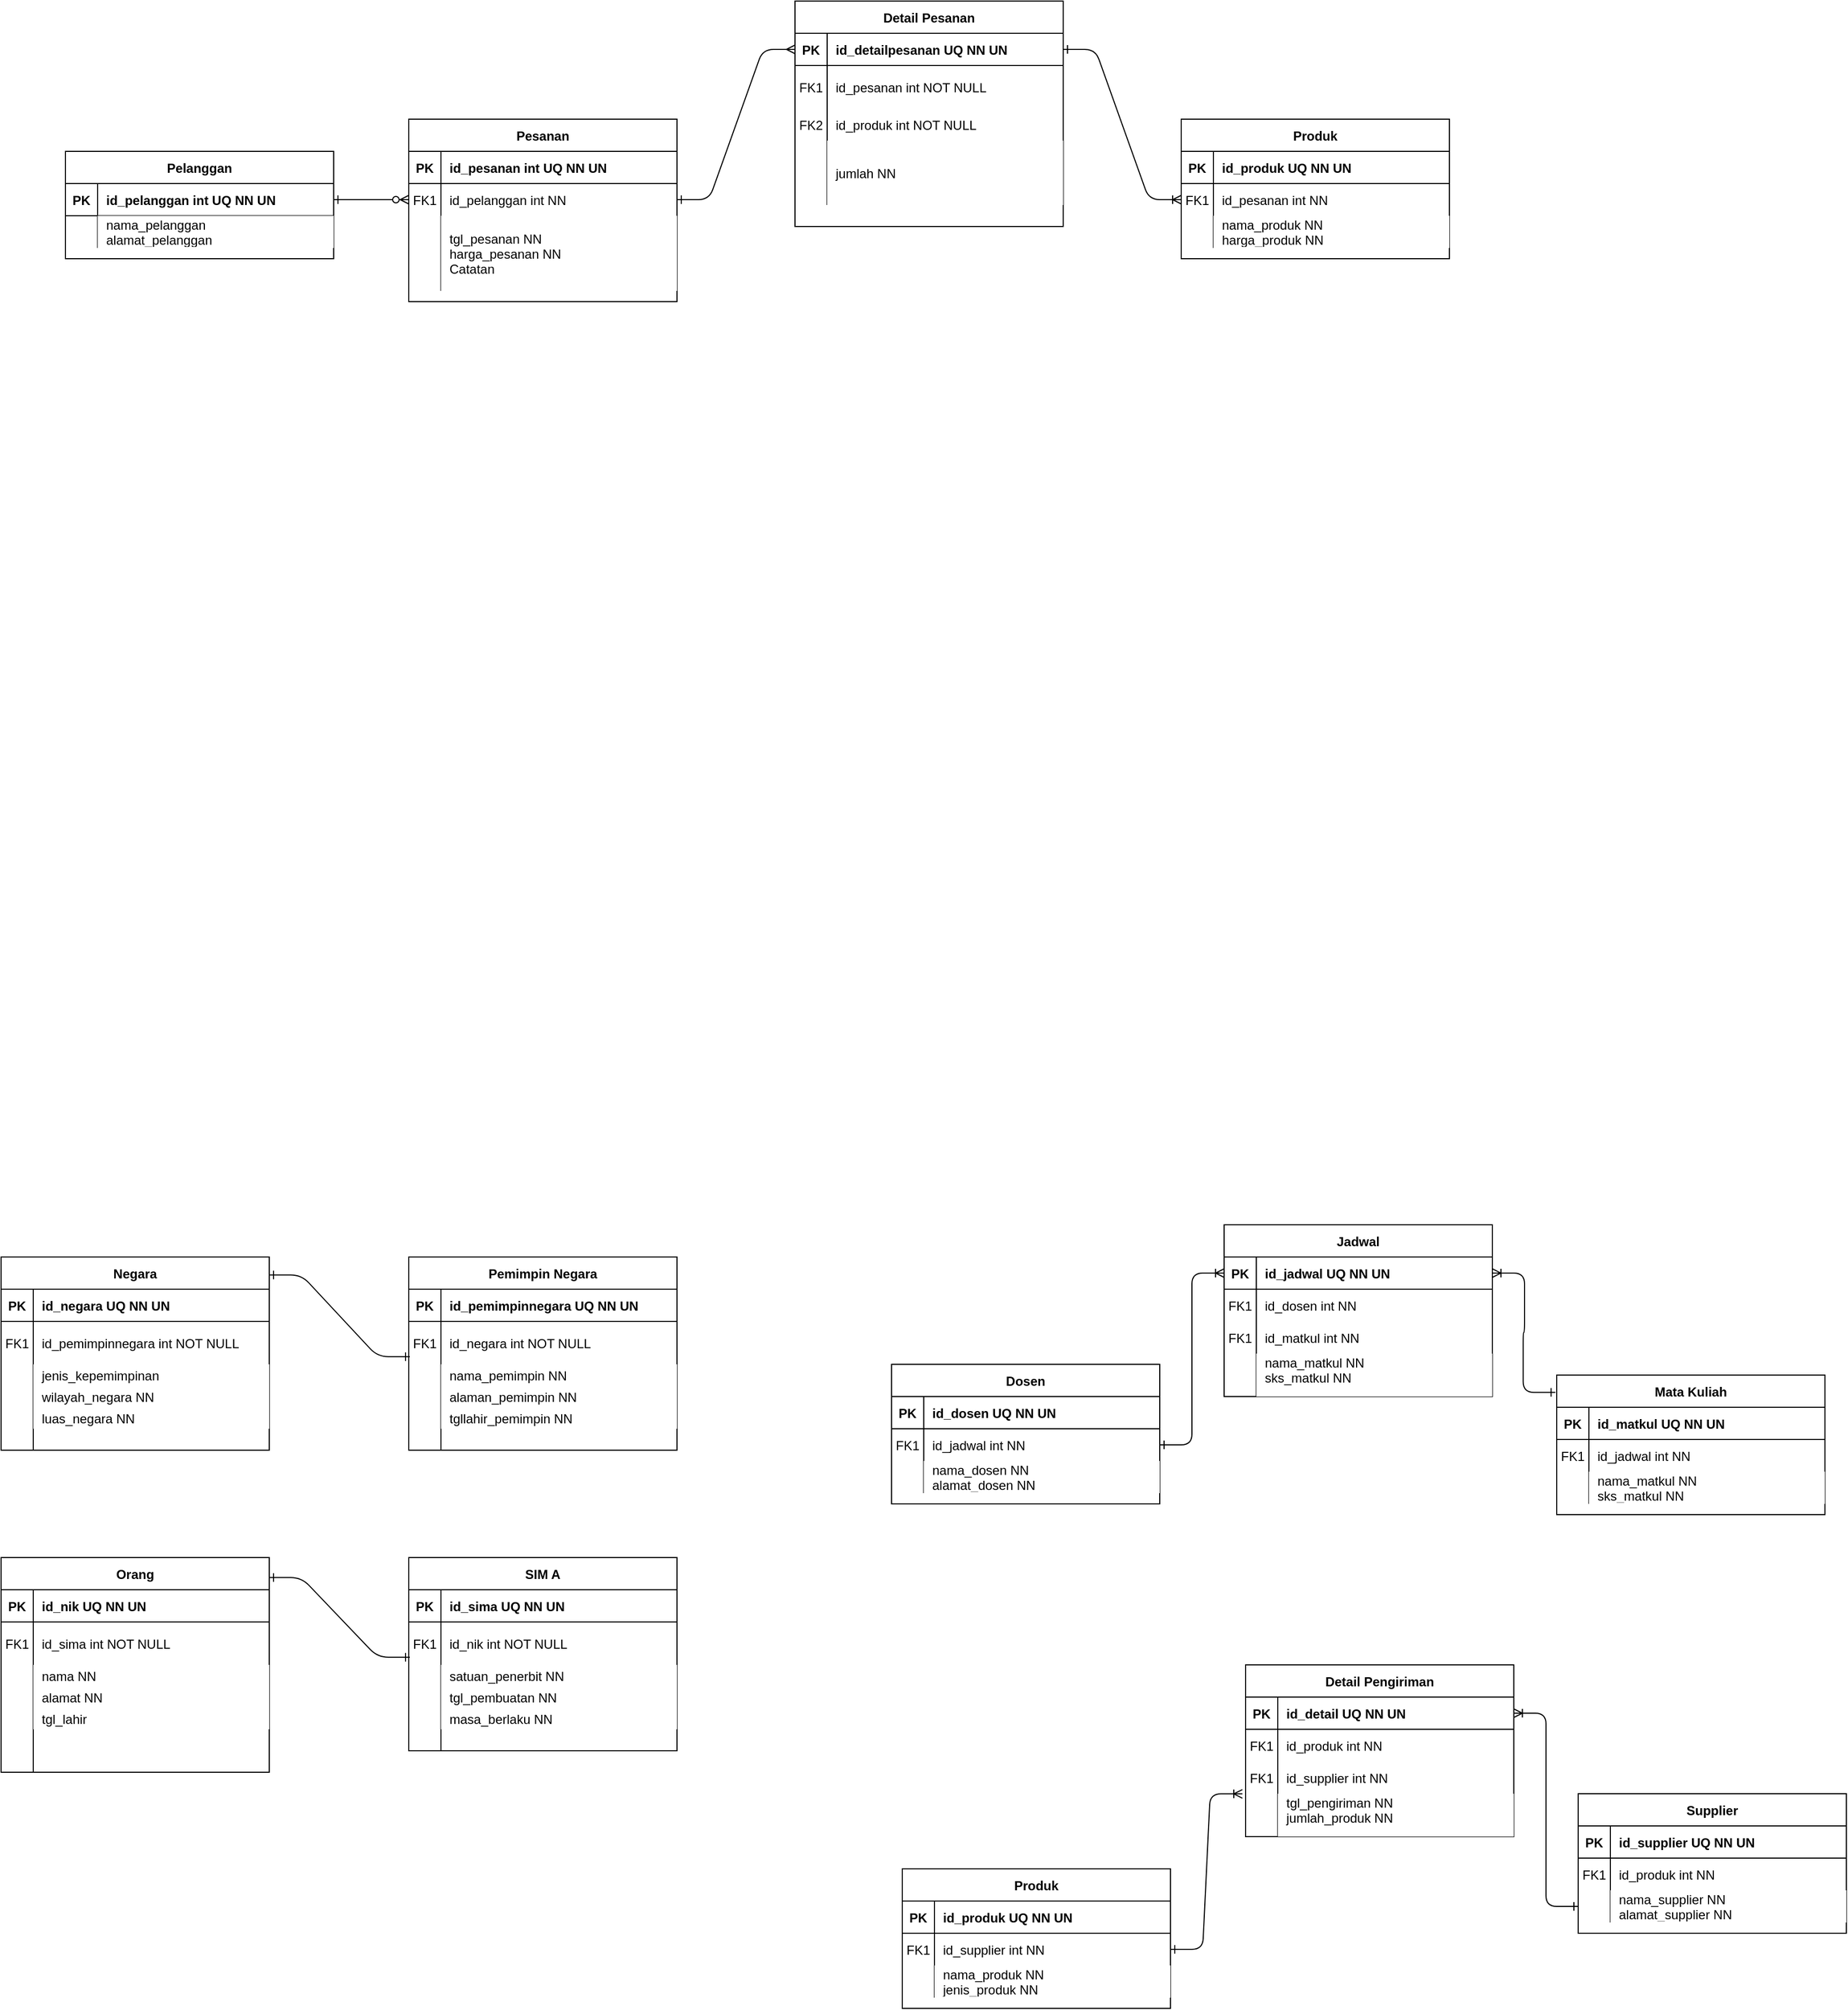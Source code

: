 <mxfile version="20.3.2" type="device"><diagram id="R2lEEEUBdFMjLlhIrx00" name="Page-1"><mxGraphModel dx="1955" dy="1150" grid="1" gridSize="10" guides="1" tooltips="1" connect="1" arrows="1" fold="1" page="1" pageScale="1" pageWidth="850" pageHeight="1100" math="0" shadow="0" extFonts="Permanent Marker^https://fonts.googleapis.com/css?family=Permanent+Marker"><root><mxCell id="0"/><mxCell id="1" parent="0"/><mxCell id="C-vyLk0tnHw3VtMMgP7b-1" value="" style="edgeStyle=entityRelationEdgeStyle;endArrow=ERzeroToMany;startArrow=ERone;endFill=1;startFill=0;" parent="1" source="C-vyLk0tnHw3VtMMgP7b-24" target="C-vyLk0tnHw3VtMMgP7b-6" edge="1"><mxGeometry width="100" height="100" relative="1" as="geometry"><mxPoint x="340" y="720" as="sourcePoint"/><mxPoint x="440" y="620" as="targetPoint"/></mxGeometry></mxCell><mxCell id="C-vyLk0tnHw3VtMMgP7b-12" value="" style="edgeStyle=entityRelationEdgeStyle;endArrow=ERoneToMany;startArrow=ERone;endFill=0;startFill=0;exitX=1;exitY=0.5;exitDx=0;exitDy=0;" parent="1" source="9EiFMaC9AY4UFGlLtYtU-2" target="C-vyLk0tnHw3VtMMgP7b-17" edge="1"><mxGeometry width="100" height="100" relative="1" as="geometry"><mxPoint x="400" y="180" as="sourcePoint"/><mxPoint x="460" y="205" as="targetPoint"/></mxGeometry></mxCell><mxCell id="C-vyLk0tnHw3VtMMgP7b-2" value="Pesanan" style="shape=table;startSize=30;container=1;collapsible=1;childLayout=tableLayout;fixedRows=1;rowLines=0;fontStyle=1;align=center;resizeLast=1;" parent="1" vertex="1"><mxGeometry x="450" y="120" width="250" height="170" as="geometry"/></mxCell><mxCell id="C-vyLk0tnHw3VtMMgP7b-3" value="" style="shape=partialRectangle;collapsible=0;dropTarget=0;pointerEvents=0;fillColor=none;points=[[0,0.5],[1,0.5]];portConstraint=eastwest;top=0;left=0;right=0;bottom=1;" parent="C-vyLk0tnHw3VtMMgP7b-2" vertex="1"><mxGeometry y="30" width="250" height="30" as="geometry"/></mxCell><mxCell id="C-vyLk0tnHw3VtMMgP7b-4" value="PK" style="shape=partialRectangle;overflow=hidden;connectable=0;fillColor=none;top=0;left=0;bottom=0;right=0;fontStyle=1;" parent="C-vyLk0tnHw3VtMMgP7b-3" vertex="1"><mxGeometry width="30" height="30" as="geometry"><mxRectangle width="30" height="30" as="alternateBounds"/></mxGeometry></mxCell><mxCell id="C-vyLk0tnHw3VtMMgP7b-5" value="id_pesanan int UQ NN UN  " style="shape=partialRectangle;overflow=hidden;connectable=0;fillColor=none;top=0;left=0;bottom=0;right=0;align=left;spacingLeft=6;fontStyle=1;" parent="C-vyLk0tnHw3VtMMgP7b-3" vertex="1"><mxGeometry x="30" width="220" height="30" as="geometry"><mxRectangle width="220" height="30" as="alternateBounds"/></mxGeometry></mxCell><mxCell id="C-vyLk0tnHw3VtMMgP7b-6" value="" style="shape=partialRectangle;collapsible=0;dropTarget=0;pointerEvents=0;fillColor=none;points=[[0,0.5],[1,0.5]];portConstraint=eastwest;top=0;left=0;right=0;bottom=0;" parent="C-vyLk0tnHw3VtMMgP7b-2" vertex="1"><mxGeometry y="60" width="250" height="30" as="geometry"/></mxCell><mxCell id="C-vyLk0tnHw3VtMMgP7b-7" value="FK1" style="shape=partialRectangle;overflow=hidden;connectable=0;fillColor=none;top=0;left=0;bottom=0;right=0;" parent="C-vyLk0tnHw3VtMMgP7b-6" vertex="1"><mxGeometry width="30" height="30" as="geometry"><mxRectangle width="30" height="30" as="alternateBounds"/></mxGeometry></mxCell><mxCell id="C-vyLk0tnHw3VtMMgP7b-8" value="id_pelanggan int NN" style="shape=partialRectangle;overflow=hidden;connectable=0;fillColor=none;top=0;left=0;bottom=0;right=0;align=left;spacingLeft=6;" parent="C-vyLk0tnHw3VtMMgP7b-6" vertex="1"><mxGeometry x="30" width="220" height="30" as="geometry"><mxRectangle width="220" height="30" as="alternateBounds"/></mxGeometry></mxCell><mxCell id="C-vyLk0tnHw3VtMMgP7b-9" value="" style="shape=partialRectangle;collapsible=0;dropTarget=0;pointerEvents=0;fillColor=none;points=[[0,0.5],[1,0.5]];portConstraint=eastwest;top=0;left=0;right=0;bottom=0;" parent="C-vyLk0tnHw3VtMMgP7b-2" vertex="1"><mxGeometry y="90" width="250" height="70" as="geometry"/></mxCell><mxCell id="C-vyLk0tnHw3VtMMgP7b-10" value="" style="shape=partialRectangle;overflow=hidden;connectable=0;fillColor=none;top=0;left=0;bottom=0;right=0;" parent="C-vyLk0tnHw3VtMMgP7b-9" vertex="1"><mxGeometry width="30" height="70" as="geometry"><mxRectangle width="30" height="70" as="alternateBounds"/></mxGeometry></mxCell><mxCell id="C-vyLk0tnHw3VtMMgP7b-11" value="tgl_pesanan NN&#xA;harga_pesanan NN&#xA;Catatan" style="shape=partialRectangle;overflow=hidden;connectable=0;top=0;left=0;bottom=0;right=0;align=left;spacingLeft=6;labelBackgroundColor=none;" parent="C-vyLk0tnHw3VtMMgP7b-9" vertex="1"><mxGeometry x="30" width="220" height="70" as="geometry"><mxRectangle width="220" height="70" as="alternateBounds"/></mxGeometry></mxCell><mxCell id="C-vyLk0tnHw3VtMMgP7b-13" value="Produk" style="shape=table;startSize=30;container=1;collapsible=1;childLayout=tableLayout;fixedRows=1;rowLines=0;fontStyle=1;align=center;resizeLast=1;" parent="1" vertex="1"><mxGeometry x="1170" y="120" width="250" height="130" as="geometry"><mxRectangle x="450" y="350" width="80" height="30" as="alternateBounds"/></mxGeometry></mxCell><mxCell id="C-vyLk0tnHw3VtMMgP7b-14" value="" style="shape=partialRectangle;collapsible=0;dropTarget=0;pointerEvents=0;fillColor=none;points=[[0,0.5],[1,0.5]];portConstraint=eastwest;top=0;left=0;right=0;bottom=1;" parent="C-vyLk0tnHw3VtMMgP7b-13" vertex="1"><mxGeometry y="30" width="250" height="30" as="geometry"/></mxCell><mxCell id="C-vyLk0tnHw3VtMMgP7b-15" value="PK" style="shape=partialRectangle;overflow=hidden;connectable=0;fillColor=none;top=0;left=0;bottom=0;right=0;fontStyle=1;" parent="C-vyLk0tnHw3VtMMgP7b-14" vertex="1"><mxGeometry width="30" height="30" as="geometry"><mxRectangle width="30" height="30" as="alternateBounds"/></mxGeometry></mxCell><mxCell id="C-vyLk0tnHw3VtMMgP7b-16" value="id_produk UQ NN UN" style="shape=partialRectangle;overflow=hidden;connectable=0;fillColor=none;top=0;left=0;bottom=0;right=0;align=left;spacingLeft=6;fontStyle=1;" parent="C-vyLk0tnHw3VtMMgP7b-14" vertex="1"><mxGeometry x="30" width="220" height="30" as="geometry"><mxRectangle width="220" height="30" as="alternateBounds"/></mxGeometry></mxCell><mxCell id="C-vyLk0tnHw3VtMMgP7b-17" value="" style="shape=partialRectangle;collapsible=0;dropTarget=0;pointerEvents=0;fillColor=none;points=[[0,0.5],[1,0.5]];portConstraint=eastwest;top=0;left=0;right=0;bottom=0;" parent="C-vyLk0tnHw3VtMMgP7b-13" vertex="1"><mxGeometry y="60" width="250" height="30" as="geometry"/></mxCell><mxCell id="C-vyLk0tnHw3VtMMgP7b-18" value="FK1" style="shape=partialRectangle;overflow=hidden;connectable=0;fillColor=none;top=0;left=0;bottom=0;right=0;" parent="C-vyLk0tnHw3VtMMgP7b-17" vertex="1"><mxGeometry width="30" height="30" as="geometry"><mxRectangle width="30" height="30" as="alternateBounds"/></mxGeometry></mxCell><mxCell id="C-vyLk0tnHw3VtMMgP7b-19" value="id_pesanan int NN" style="shape=partialRectangle;overflow=hidden;connectable=0;fillColor=none;top=0;left=0;bottom=0;right=0;align=left;spacingLeft=6;" parent="C-vyLk0tnHw3VtMMgP7b-17" vertex="1"><mxGeometry x="30" width="220" height="30" as="geometry"><mxRectangle width="220" height="30" as="alternateBounds"/></mxGeometry></mxCell><mxCell id="C-vyLk0tnHw3VtMMgP7b-20" value="" style="shape=partialRectangle;collapsible=0;dropTarget=0;pointerEvents=0;fillColor=none;points=[[0,0.5],[1,0.5]];portConstraint=eastwest;top=0;left=0;right=0;bottom=0;" parent="C-vyLk0tnHw3VtMMgP7b-13" vertex="1"><mxGeometry y="90" width="250" height="30" as="geometry"/></mxCell><mxCell id="C-vyLk0tnHw3VtMMgP7b-21" value="" style="shape=partialRectangle;overflow=hidden;connectable=0;fillColor=none;top=0;left=0;bottom=0;right=0;" parent="C-vyLk0tnHw3VtMMgP7b-20" vertex="1"><mxGeometry width="30" height="30" as="geometry"><mxRectangle width="30" height="30" as="alternateBounds"/></mxGeometry></mxCell><mxCell id="C-vyLk0tnHw3VtMMgP7b-22" value="nama_produk NN&#xA;harga_produk NN&#xA;" style="shape=partialRectangle;overflow=hidden;connectable=0;top=0;left=0;bottom=0;right=0;align=left;spacingLeft=6;" parent="C-vyLk0tnHw3VtMMgP7b-20" vertex="1"><mxGeometry x="30" width="220" height="30" as="geometry"><mxRectangle width="220" height="30" as="alternateBounds"/></mxGeometry></mxCell><mxCell id="C-vyLk0tnHw3VtMMgP7b-23" value="Pelanggan" style="shape=table;startSize=30;container=1;collapsible=1;childLayout=tableLayout;fixedRows=1;rowLines=0;fontStyle=1;align=center;resizeLast=1;" parent="1" vertex="1"><mxGeometry x="130" y="150" width="250" height="100" as="geometry"/></mxCell><mxCell id="C-vyLk0tnHw3VtMMgP7b-24" value="" style="shape=partialRectangle;collapsible=0;dropTarget=0;pointerEvents=0;fillColor=none;points=[[0,0.5],[1,0.5]];portConstraint=eastwest;top=0;left=0;right=0;bottom=1;" parent="C-vyLk0tnHw3VtMMgP7b-23" vertex="1"><mxGeometry y="30" width="250" height="30" as="geometry"/></mxCell><mxCell id="C-vyLk0tnHw3VtMMgP7b-25" value="PK" style="shape=partialRectangle;overflow=hidden;connectable=0;fillColor=none;top=0;left=0;bottom=0;right=0;fontStyle=1;" parent="C-vyLk0tnHw3VtMMgP7b-24" vertex="1"><mxGeometry width="30" height="30" as="geometry"><mxRectangle width="30" height="30" as="alternateBounds"/></mxGeometry></mxCell><mxCell id="C-vyLk0tnHw3VtMMgP7b-26" value="id_pelanggan int UQ NN UN" style="shape=partialRectangle;overflow=hidden;connectable=0;fillColor=none;top=0;left=0;bottom=0;right=0;align=left;spacingLeft=6;fontStyle=1;" parent="C-vyLk0tnHw3VtMMgP7b-24" vertex="1"><mxGeometry x="30" width="220" height="30" as="geometry"><mxRectangle width="220" height="30" as="alternateBounds"/></mxGeometry></mxCell><mxCell id="C-vyLk0tnHw3VtMMgP7b-27" value="" style="shape=partialRectangle;collapsible=0;dropTarget=0;pointerEvents=0;fillColor=none;points=[[0,0.5],[1,0.5]];portConstraint=eastwest;top=0;left=0;right=0;bottom=0;" parent="C-vyLk0tnHw3VtMMgP7b-23" vertex="1"><mxGeometry y="60" width="250" height="30" as="geometry"/></mxCell><mxCell id="C-vyLk0tnHw3VtMMgP7b-28" value="" style="shape=partialRectangle;overflow=hidden;connectable=0;fillColor=none;top=0;left=0;bottom=0;right=0;" parent="C-vyLk0tnHw3VtMMgP7b-27" vertex="1"><mxGeometry width="30" height="30" as="geometry"><mxRectangle width="30" height="30" as="alternateBounds"/></mxGeometry></mxCell><mxCell id="C-vyLk0tnHw3VtMMgP7b-29" value="nama_pelanggan&#xA;alamat_pelanggan&#xA;" style="shape=partialRectangle;overflow=hidden;connectable=0;top=0;left=0;bottom=0;right=0;align=left;spacingLeft=6;" parent="C-vyLk0tnHw3VtMMgP7b-27" vertex="1"><mxGeometry x="30" width="220" height="30" as="geometry"><mxRectangle width="220" height="30" as="alternateBounds"/></mxGeometry></mxCell><mxCell id="9EiFMaC9AY4UFGlLtYtU-1" value="Detail Pesanan" style="shape=table;startSize=30;container=1;collapsible=1;childLayout=tableLayout;fixedRows=1;rowLines=0;fontStyle=1;align=center;resizeLast=1;" vertex="1" parent="1"><mxGeometry x="810" y="10" width="250" height="210" as="geometry"/></mxCell><mxCell id="9EiFMaC9AY4UFGlLtYtU-2" value="" style="shape=partialRectangle;collapsible=0;dropTarget=0;pointerEvents=0;fillColor=none;points=[[0,0.5],[1,0.5]];portConstraint=eastwest;top=0;left=0;right=0;bottom=1;" vertex="1" parent="9EiFMaC9AY4UFGlLtYtU-1"><mxGeometry y="30" width="250" height="30" as="geometry"/></mxCell><mxCell id="9EiFMaC9AY4UFGlLtYtU-3" value="PK" style="shape=partialRectangle;overflow=hidden;connectable=0;fillColor=none;top=0;left=0;bottom=0;right=0;fontStyle=1;" vertex="1" parent="9EiFMaC9AY4UFGlLtYtU-2"><mxGeometry width="30" height="30" as="geometry"><mxRectangle width="30" height="30" as="alternateBounds"/></mxGeometry></mxCell><mxCell id="9EiFMaC9AY4UFGlLtYtU-4" value="id_detailpesanan UQ NN UN " style="shape=partialRectangle;overflow=hidden;connectable=0;fillColor=none;top=0;left=0;bottom=0;right=0;align=left;spacingLeft=6;fontStyle=1;" vertex="1" parent="9EiFMaC9AY4UFGlLtYtU-2"><mxGeometry x="30" width="220" height="30" as="geometry"><mxRectangle width="220" height="30" as="alternateBounds"/></mxGeometry></mxCell><mxCell id="9EiFMaC9AY4UFGlLtYtU-5" value="" style="shape=partialRectangle;collapsible=0;dropTarget=0;pointerEvents=0;fillColor=none;points=[[0,0.5],[1,0.5]];portConstraint=eastwest;top=0;left=0;right=0;bottom=0;" vertex="1" parent="9EiFMaC9AY4UFGlLtYtU-1"><mxGeometry y="60" width="250" height="40" as="geometry"/></mxCell><mxCell id="9EiFMaC9AY4UFGlLtYtU-6" value="FK1" style="shape=partialRectangle;overflow=hidden;connectable=0;fillColor=none;top=0;left=0;bottom=0;right=0;" vertex="1" parent="9EiFMaC9AY4UFGlLtYtU-5"><mxGeometry width="30" height="40" as="geometry"><mxRectangle width="30" height="40" as="alternateBounds"/></mxGeometry></mxCell><mxCell id="9EiFMaC9AY4UFGlLtYtU-7" value="id_pesanan int NOT NULL" style="shape=partialRectangle;overflow=hidden;connectable=0;fillColor=none;top=0;left=0;bottom=0;right=0;align=left;spacingLeft=6;" vertex="1" parent="9EiFMaC9AY4UFGlLtYtU-5"><mxGeometry x="30" width="220" height="40" as="geometry"><mxRectangle width="220" height="40" as="alternateBounds"/></mxGeometry></mxCell><mxCell id="9EiFMaC9AY4UFGlLtYtU-14" value="" style="shape=partialRectangle;collapsible=0;dropTarget=0;pointerEvents=0;fillColor=none;points=[[0,0.5],[1,0.5]];portConstraint=eastwest;top=0;left=0;right=0;bottom=0;" vertex="1" parent="9EiFMaC9AY4UFGlLtYtU-1"><mxGeometry y="100" width="250" height="30" as="geometry"/></mxCell><mxCell id="9EiFMaC9AY4UFGlLtYtU-15" value="FK2" style="shape=partialRectangle;overflow=hidden;connectable=0;fillColor=none;top=0;left=0;bottom=0;right=0;" vertex="1" parent="9EiFMaC9AY4UFGlLtYtU-14"><mxGeometry width="30" height="30" as="geometry"><mxRectangle width="30" height="30" as="alternateBounds"/></mxGeometry></mxCell><mxCell id="9EiFMaC9AY4UFGlLtYtU-16" value="id_produk int NOT NULL" style="shape=partialRectangle;overflow=hidden;connectable=0;fillColor=none;top=0;left=0;bottom=0;right=0;align=left;spacingLeft=6;" vertex="1" parent="9EiFMaC9AY4UFGlLtYtU-14"><mxGeometry x="30" width="220" height="30" as="geometry"><mxRectangle width="220" height="30" as="alternateBounds"/></mxGeometry></mxCell><mxCell id="9EiFMaC9AY4UFGlLtYtU-8" value="" style="shape=partialRectangle;collapsible=0;dropTarget=0;pointerEvents=0;fillColor=none;points=[[0,0.5],[1,0.5]];portConstraint=eastwest;top=0;left=0;right=0;bottom=0;" vertex="1" parent="9EiFMaC9AY4UFGlLtYtU-1"><mxGeometry y="130" width="250" height="60" as="geometry"/></mxCell><mxCell id="9EiFMaC9AY4UFGlLtYtU-9" value="" style="shape=partialRectangle;overflow=hidden;connectable=0;fillColor=none;top=0;left=0;bottom=0;right=0;" vertex="1" parent="9EiFMaC9AY4UFGlLtYtU-8"><mxGeometry width="30" height="60" as="geometry"><mxRectangle width="30" height="60" as="alternateBounds"/></mxGeometry></mxCell><mxCell id="9EiFMaC9AY4UFGlLtYtU-10" value="jumlah NN" style="shape=partialRectangle;overflow=hidden;connectable=0;top=0;left=0;bottom=0;right=0;align=left;spacingLeft=6;" vertex="1" parent="9EiFMaC9AY4UFGlLtYtU-8"><mxGeometry x="30" width="220" height="60" as="geometry"><mxRectangle width="220" height="60" as="alternateBounds"/></mxGeometry></mxCell><mxCell id="9EiFMaC9AY4UFGlLtYtU-17" value="Negara" style="shape=table;startSize=30;container=1;collapsible=1;childLayout=tableLayout;fixedRows=1;rowLines=0;fontStyle=1;align=center;resizeLast=1;" vertex="1" parent="1"><mxGeometry x="70" y="1180" width="250" height="180" as="geometry"/></mxCell><mxCell id="9EiFMaC9AY4UFGlLtYtU-18" value="" style="shape=partialRectangle;collapsible=0;dropTarget=0;pointerEvents=0;fillColor=none;points=[[0,0.5],[1,0.5]];portConstraint=eastwest;top=0;left=0;right=0;bottom=1;" vertex="1" parent="9EiFMaC9AY4UFGlLtYtU-17"><mxGeometry y="30" width="250" height="30" as="geometry"/></mxCell><mxCell id="9EiFMaC9AY4UFGlLtYtU-19" value="PK" style="shape=partialRectangle;overflow=hidden;connectable=0;fillColor=none;top=0;left=0;bottom=0;right=0;fontStyle=1;" vertex="1" parent="9EiFMaC9AY4UFGlLtYtU-18"><mxGeometry width="30" height="30" as="geometry"><mxRectangle width="30" height="30" as="alternateBounds"/></mxGeometry></mxCell><mxCell id="9EiFMaC9AY4UFGlLtYtU-20" value="id_negara UQ NN UN " style="shape=partialRectangle;overflow=hidden;connectable=0;fillColor=none;top=0;left=0;bottom=0;right=0;align=left;spacingLeft=6;fontStyle=1;" vertex="1" parent="9EiFMaC9AY4UFGlLtYtU-18"><mxGeometry x="30" width="220" height="30" as="geometry"><mxRectangle width="220" height="30" as="alternateBounds"/></mxGeometry></mxCell><mxCell id="9EiFMaC9AY4UFGlLtYtU-21" value="" style="shape=partialRectangle;collapsible=0;dropTarget=0;pointerEvents=0;fillColor=none;points=[[0,0.5],[1,0.5]];portConstraint=eastwest;top=0;left=0;right=0;bottom=0;" vertex="1" parent="9EiFMaC9AY4UFGlLtYtU-17"><mxGeometry y="60" width="250" height="40" as="geometry"/></mxCell><mxCell id="9EiFMaC9AY4UFGlLtYtU-22" value="FK1" style="shape=partialRectangle;overflow=hidden;connectable=0;fillColor=none;top=0;left=0;bottom=0;right=0;" vertex="1" parent="9EiFMaC9AY4UFGlLtYtU-21"><mxGeometry width="30" height="40" as="geometry"><mxRectangle width="30" height="40" as="alternateBounds"/></mxGeometry></mxCell><mxCell id="9EiFMaC9AY4UFGlLtYtU-23" value="id_pemimpinnegara int NOT NULL" style="shape=partialRectangle;overflow=hidden;connectable=0;fillColor=none;top=0;left=0;bottom=0;right=0;align=left;spacingLeft=6;" vertex="1" parent="9EiFMaC9AY4UFGlLtYtU-21"><mxGeometry x="30" width="220" height="40" as="geometry"><mxRectangle width="220" height="40" as="alternateBounds"/></mxGeometry></mxCell><mxCell id="9EiFMaC9AY4UFGlLtYtU-27" value="" style="shape=partialRectangle;collapsible=0;dropTarget=0;pointerEvents=0;fillColor=none;points=[[0,0.5],[1,0.5]];portConstraint=eastwest;top=0;left=0;right=0;bottom=0;" vertex="1" parent="9EiFMaC9AY4UFGlLtYtU-17"><mxGeometry y="100" width="250" height="20" as="geometry"/></mxCell><mxCell id="9EiFMaC9AY4UFGlLtYtU-28" value="" style="shape=partialRectangle;overflow=hidden;connectable=0;fillColor=none;top=0;left=0;bottom=0;right=0;" vertex="1" parent="9EiFMaC9AY4UFGlLtYtU-27"><mxGeometry width="30" height="20" as="geometry"><mxRectangle width="30" height="20" as="alternateBounds"/></mxGeometry></mxCell><mxCell id="9EiFMaC9AY4UFGlLtYtU-29" value="jenis_kepemimpinan" style="shape=partialRectangle;overflow=hidden;connectable=0;top=0;left=0;bottom=0;right=0;align=left;spacingLeft=6;" vertex="1" parent="9EiFMaC9AY4UFGlLtYtU-27"><mxGeometry x="30" width="220" height="20" as="geometry"><mxRectangle width="220" height="20" as="alternateBounds"/></mxGeometry></mxCell><mxCell id="9EiFMaC9AY4UFGlLtYtU-30" value="" style="shape=partialRectangle;collapsible=0;dropTarget=0;pointerEvents=0;fillColor=none;points=[[0,0.5],[1,0.5]];portConstraint=eastwest;top=0;left=0;right=0;bottom=0;" vertex="1" parent="9EiFMaC9AY4UFGlLtYtU-17"><mxGeometry y="120" width="250" height="20" as="geometry"/></mxCell><mxCell id="9EiFMaC9AY4UFGlLtYtU-31" value="" style="shape=partialRectangle;overflow=hidden;connectable=0;fillColor=none;top=0;left=0;bottom=0;right=0;" vertex="1" parent="9EiFMaC9AY4UFGlLtYtU-30"><mxGeometry width="30" height="20" as="geometry"><mxRectangle width="30" height="20" as="alternateBounds"/></mxGeometry></mxCell><mxCell id="9EiFMaC9AY4UFGlLtYtU-32" value="wilayah_negara NN" style="shape=partialRectangle;overflow=hidden;connectable=0;top=0;left=0;bottom=0;right=0;align=left;spacingLeft=6;" vertex="1" parent="9EiFMaC9AY4UFGlLtYtU-30"><mxGeometry x="30" width="220" height="20" as="geometry"><mxRectangle width="220" height="20" as="alternateBounds"/></mxGeometry></mxCell><mxCell id="9EiFMaC9AY4UFGlLtYtU-33" value="" style="shape=partialRectangle;collapsible=0;dropTarget=0;pointerEvents=0;fillColor=none;points=[[0,0.5],[1,0.5]];portConstraint=eastwest;top=0;left=0;right=0;bottom=0;" vertex="1" parent="9EiFMaC9AY4UFGlLtYtU-17"><mxGeometry y="140" width="250" height="20" as="geometry"/></mxCell><mxCell id="9EiFMaC9AY4UFGlLtYtU-34" value="" style="shape=partialRectangle;overflow=hidden;connectable=0;fillColor=none;top=0;left=0;bottom=0;right=0;" vertex="1" parent="9EiFMaC9AY4UFGlLtYtU-33"><mxGeometry width="30" height="20" as="geometry"><mxRectangle width="30" height="20" as="alternateBounds"/></mxGeometry></mxCell><mxCell id="9EiFMaC9AY4UFGlLtYtU-35" value="luas_negara NN" style="shape=partialRectangle;overflow=hidden;connectable=0;top=0;left=0;bottom=0;right=0;align=left;spacingLeft=6;" vertex="1" parent="9EiFMaC9AY4UFGlLtYtU-33"><mxGeometry x="30" width="220" height="20" as="geometry"><mxRectangle width="220" height="20" as="alternateBounds"/></mxGeometry></mxCell><mxCell id="9EiFMaC9AY4UFGlLtYtU-24" value="" style="shape=partialRectangle;collapsible=0;dropTarget=0;pointerEvents=0;fillColor=none;points=[[0,0.5],[1,0.5]];portConstraint=eastwest;top=0;left=0;right=0;bottom=0;" vertex="1" parent="9EiFMaC9AY4UFGlLtYtU-17"><mxGeometry y="160" width="250" height="20" as="geometry"/></mxCell><mxCell id="9EiFMaC9AY4UFGlLtYtU-25" value="" style="shape=partialRectangle;overflow=hidden;connectable=0;fillColor=none;top=0;left=0;bottom=0;right=0;" vertex="1" parent="9EiFMaC9AY4UFGlLtYtU-24"><mxGeometry width="30" height="20" as="geometry"><mxRectangle width="30" height="20" as="alternateBounds"/></mxGeometry></mxCell><mxCell id="9EiFMaC9AY4UFGlLtYtU-26" value="" style="shape=partialRectangle;overflow=hidden;connectable=0;fillColor=none;top=0;left=0;bottom=0;right=0;align=left;spacingLeft=6;" vertex="1" parent="9EiFMaC9AY4UFGlLtYtU-24"><mxGeometry x="30" width="220" height="20" as="geometry"><mxRectangle width="220" height="20" as="alternateBounds"/></mxGeometry></mxCell><mxCell id="9EiFMaC9AY4UFGlLtYtU-36" value="Pemimpin Negara" style="shape=table;startSize=30;container=1;collapsible=1;childLayout=tableLayout;fixedRows=1;rowLines=0;fontStyle=1;align=center;resizeLast=1;" vertex="1" parent="1"><mxGeometry x="450" y="1180" width="250" height="180" as="geometry"/></mxCell><mxCell id="9EiFMaC9AY4UFGlLtYtU-37" value="" style="shape=partialRectangle;collapsible=0;dropTarget=0;pointerEvents=0;fillColor=none;points=[[0,0.5],[1,0.5]];portConstraint=eastwest;top=0;left=0;right=0;bottom=1;" vertex="1" parent="9EiFMaC9AY4UFGlLtYtU-36"><mxGeometry y="30" width="250" height="30" as="geometry"/></mxCell><mxCell id="9EiFMaC9AY4UFGlLtYtU-38" value="PK" style="shape=partialRectangle;overflow=hidden;connectable=0;fillColor=none;top=0;left=0;bottom=0;right=0;fontStyle=1;" vertex="1" parent="9EiFMaC9AY4UFGlLtYtU-37"><mxGeometry width="30" height="30" as="geometry"><mxRectangle width="30" height="30" as="alternateBounds"/></mxGeometry></mxCell><mxCell id="9EiFMaC9AY4UFGlLtYtU-39" value="id_pemimpinnegara UQ NN UN " style="shape=partialRectangle;overflow=hidden;connectable=0;fillColor=none;top=0;left=0;bottom=0;right=0;align=left;spacingLeft=6;fontStyle=1;" vertex="1" parent="9EiFMaC9AY4UFGlLtYtU-37"><mxGeometry x="30" width="220" height="30" as="geometry"><mxRectangle width="220" height="30" as="alternateBounds"/></mxGeometry></mxCell><mxCell id="9EiFMaC9AY4UFGlLtYtU-40" value="" style="shape=partialRectangle;collapsible=0;dropTarget=0;pointerEvents=0;fillColor=none;points=[[0,0.5],[1,0.5]];portConstraint=eastwest;top=0;left=0;right=0;bottom=0;" vertex="1" parent="9EiFMaC9AY4UFGlLtYtU-36"><mxGeometry y="60" width="250" height="40" as="geometry"/></mxCell><mxCell id="9EiFMaC9AY4UFGlLtYtU-41" value="FK1" style="shape=partialRectangle;overflow=hidden;connectable=0;fillColor=none;top=0;left=0;bottom=0;right=0;" vertex="1" parent="9EiFMaC9AY4UFGlLtYtU-40"><mxGeometry width="30" height="40" as="geometry"><mxRectangle width="30" height="40" as="alternateBounds"/></mxGeometry></mxCell><mxCell id="9EiFMaC9AY4UFGlLtYtU-42" value="id_negara int NOT NULL" style="shape=partialRectangle;overflow=hidden;connectable=0;fillColor=none;top=0;left=0;bottom=0;right=0;align=left;spacingLeft=6;" vertex="1" parent="9EiFMaC9AY4UFGlLtYtU-40"><mxGeometry x="30" width="220" height="40" as="geometry"><mxRectangle width="220" height="40" as="alternateBounds"/></mxGeometry></mxCell><mxCell id="9EiFMaC9AY4UFGlLtYtU-43" value="" style="shape=partialRectangle;collapsible=0;dropTarget=0;pointerEvents=0;fillColor=none;points=[[0,0.5],[1,0.5]];portConstraint=eastwest;top=0;left=0;right=0;bottom=0;" vertex="1" parent="9EiFMaC9AY4UFGlLtYtU-36"><mxGeometry y="100" width="250" height="20" as="geometry"/></mxCell><mxCell id="9EiFMaC9AY4UFGlLtYtU-44" value="" style="shape=partialRectangle;overflow=hidden;connectable=0;fillColor=none;top=0;left=0;bottom=0;right=0;" vertex="1" parent="9EiFMaC9AY4UFGlLtYtU-43"><mxGeometry width="30" height="20" as="geometry"><mxRectangle width="30" height="20" as="alternateBounds"/></mxGeometry></mxCell><mxCell id="9EiFMaC9AY4UFGlLtYtU-45" value="nama_pemimpin NN" style="shape=partialRectangle;overflow=hidden;connectable=0;top=0;left=0;bottom=0;right=0;align=left;spacingLeft=6;" vertex="1" parent="9EiFMaC9AY4UFGlLtYtU-43"><mxGeometry x="30" width="220" height="20" as="geometry"><mxRectangle width="220" height="20" as="alternateBounds"/></mxGeometry></mxCell><mxCell id="9EiFMaC9AY4UFGlLtYtU-46" value="" style="shape=partialRectangle;collapsible=0;dropTarget=0;pointerEvents=0;fillColor=none;points=[[0,0.5],[1,0.5]];portConstraint=eastwest;top=0;left=0;right=0;bottom=0;" vertex="1" parent="9EiFMaC9AY4UFGlLtYtU-36"><mxGeometry y="120" width="250" height="20" as="geometry"/></mxCell><mxCell id="9EiFMaC9AY4UFGlLtYtU-47" value="" style="shape=partialRectangle;overflow=hidden;connectable=0;fillColor=none;top=0;left=0;bottom=0;right=0;" vertex="1" parent="9EiFMaC9AY4UFGlLtYtU-46"><mxGeometry width="30" height="20" as="geometry"><mxRectangle width="30" height="20" as="alternateBounds"/></mxGeometry></mxCell><mxCell id="9EiFMaC9AY4UFGlLtYtU-48" value="alaman_pemimpin NN" style="shape=partialRectangle;overflow=hidden;connectable=0;top=0;left=0;bottom=0;right=0;align=left;spacingLeft=6;" vertex="1" parent="9EiFMaC9AY4UFGlLtYtU-46"><mxGeometry x="30" width="220" height="20" as="geometry"><mxRectangle width="220" height="20" as="alternateBounds"/></mxGeometry></mxCell><mxCell id="9EiFMaC9AY4UFGlLtYtU-49" value="" style="shape=partialRectangle;collapsible=0;dropTarget=0;pointerEvents=0;fillColor=none;points=[[0,0.5],[1,0.5]];portConstraint=eastwest;top=0;left=0;right=0;bottom=0;" vertex="1" parent="9EiFMaC9AY4UFGlLtYtU-36"><mxGeometry y="140" width="250" height="20" as="geometry"/></mxCell><mxCell id="9EiFMaC9AY4UFGlLtYtU-50" value="" style="shape=partialRectangle;overflow=hidden;connectable=0;fillColor=none;top=0;left=0;bottom=0;right=0;" vertex="1" parent="9EiFMaC9AY4UFGlLtYtU-49"><mxGeometry width="30" height="20" as="geometry"><mxRectangle width="30" height="20" as="alternateBounds"/></mxGeometry></mxCell><mxCell id="9EiFMaC9AY4UFGlLtYtU-51" value="tgllahir_pemimpin NN" style="shape=partialRectangle;overflow=hidden;connectable=0;top=0;left=0;bottom=0;right=0;align=left;spacingLeft=6;" vertex="1" parent="9EiFMaC9AY4UFGlLtYtU-49"><mxGeometry x="30" width="220" height="20" as="geometry"><mxRectangle width="220" height="20" as="alternateBounds"/></mxGeometry></mxCell><mxCell id="9EiFMaC9AY4UFGlLtYtU-52" value="" style="shape=partialRectangle;collapsible=0;dropTarget=0;pointerEvents=0;fillColor=none;points=[[0,0.5],[1,0.5]];portConstraint=eastwest;top=0;left=0;right=0;bottom=0;" vertex="1" parent="9EiFMaC9AY4UFGlLtYtU-36"><mxGeometry y="160" width="250" height="20" as="geometry"/></mxCell><mxCell id="9EiFMaC9AY4UFGlLtYtU-53" value="" style="shape=partialRectangle;overflow=hidden;connectable=0;fillColor=none;top=0;left=0;bottom=0;right=0;" vertex="1" parent="9EiFMaC9AY4UFGlLtYtU-52"><mxGeometry width="30" height="20" as="geometry"><mxRectangle width="30" height="20" as="alternateBounds"/></mxGeometry></mxCell><mxCell id="9EiFMaC9AY4UFGlLtYtU-54" value="" style="shape=partialRectangle;overflow=hidden;connectable=0;fillColor=none;top=0;left=0;bottom=0;right=0;align=left;spacingLeft=6;" vertex="1" parent="9EiFMaC9AY4UFGlLtYtU-52"><mxGeometry x="30" width="220" height="20" as="geometry"><mxRectangle width="220" height="20" as="alternateBounds"/></mxGeometry></mxCell><mxCell id="9EiFMaC9AY4UFGlLtYtU-95" value="Produk" style="shape=table;startSize=30;container=1;collapsible=1;childLayout=tableLayout;fixedRows=1;rowLines=0;fontStyle=1;align=center;resizeLast=1;" vertex="1" parent="1"><mxGeometry x="910" y="1750" width="250" height="130" as="geometry"><mxRectangle x="450" y="350" width="80" height="30" as="alternateBounds"/></mxGeometry></mxCell><mxCell id="9EiFMaC9AY4UFGlLtYtU-96" value="" style="shape=partialRectangle;collapsible=0;dropTarget=0;pointerEvents=0;fillColor=none;points=[[0,0.5],[1,0.5]];portConstraint=eastwest;top=0;left=0;right=0;bottom=1;" vertex="1" parent="9EiFMaC9AY4UFGlLtYtU-95"><mxGeometry y="30" width="250" height="30" as="geometry"/></mxCell><mxCell id="9EiFMaC9AY4UFGlLtYtU-97" value="PK" style="shape=partialRectangle;overflow=hidden;connectable=0;fillColor=none;top=0;left=0;bottom=0;right=0;fontStyle=1;" vertex="1" parent="9EiFMaC9AY4UFGlLtYtU-96"><mxGeometry width="30" height="30" as="geometry"><mxRectangle width="30" height="30" as="alternateBounds"/></mxGeometry></mxCell><mxCell id="9EiFMaC9AY4UFGlLtYtU-98" value="id_produk UQ NN UN" style="shape=partialRectangle;overflow=hidden;connectable=0;fillColor=none;top=0;left=0;bottom=0;right=0;align=left;spacingLeft=6;fontStyle=1;" vertex="1" parent="9EiFMaC9AY4UFGlLtYtU-96"><mxGeometry x="30" width="220" height="30" as="geometry"><mxRectangle width="220" height="30" as="alternateBounds"/></mxGeometry></mxCell><mxCell id="9EiFMaC9AY4UFGlLtYtU-99" value="" style="shape=partialRectangle;collapsible=0;dropTarget=0;pointerEvents=0;fillColor=none;points=[[0,0.5],[1,0.5]];portConstraint=eastwest;top=0;left=0;right=0;bottom=0;" vertex="1" parent="9EiFMaC9AY4UFGlLtYtU-95"><mxGeometry y="60" width="250" height="30" as="geometry"/></mxCell><mxCell id="9EiFMaC9AY4UFGlLtYtU-100" value="FK1" style="shape=partialRectangle;overflow=hidden;connectable=0;fillColor=none;top=0;left=0;bottom=0;right=0;" vertex="1" parent="9EiFMaC9AY4UFGlLtYtU-99"><mxGeometry width="30" height="30" as="geometry"><mxRectangle width="30" height="30" as="alternateBounds"/></mxGeometry></mxCell><mxCell id="9EiFMaC9AY4UFGlLtYtU-101" value="id_supplier int NN" style="shape=partialRectangle;overflow=hidden;connectable=0;fillColor=none;top=0;left=0;bottom=0;right=0;align=left;spacingLeft=6;" vertex="1" parent="9EiFMaC9AY4UFGlLtYtU-99"><mxGeometry x="30" width="220" height="30" as="geometry"><mxRectangle width="220" height="30" as="alternateBounds"/></mxGeometry></mxCell><mxCell id="9EiFMaC9AY4UFGlLtYtU-102" value="" style="shape=partialRectangle;collapsible=0;dropTarget=0;pointerEvents=0;fillColor=none;points=[[0,0.5],[1,0.5]];portConstraint=eastwest;top=0;left=0;right=0;bottom=0;" vertex="1" parent="9EiFMaC9AY4UFGlLtYtU-95"><mxGeometry y="90" width="250" height="30" as="geometry"/></mxCell><mxCell id="9EiFMaC9AY4UFGlLtYtU-103" value="" style="shape=partialRectangle;overflow=hidden;connectable=0;fillColor=none;top=0;left=0;bottom=0;right=0;" vertex="1" parent="9EiFMaC9AY4UFGlLtYtU-102"><mxGeometry width="30" height="30" as="geometry"><mxRectangle width="30" height="30" as="alternateBounds"/></mxGeometry></mxCell><mxCell id="9EiFMaC9AY4UFGlLtYtU-104" value="nama_produk NN&#xA;jenis_produk NN&#xA;" style="shape=partialRectangle;overflow=hidden;connectable=0;top=0;left=0;bottom=0;right=0;align=left;spacingLeft=6;" vertex="1" parent="9EiFMaC9AY4UFGlLtYtU-102"><mxGeometry x="30" width="220" height="30" as="geometry"><mxRectangle width="220" height="30" as="alternateBounds"/></mxGeometry></mxCell><mxCell id="9EiFMaC9AY4UFGlLtYtU-105" value="Supplier" style="shape=table;startSize=30;container=1;collapsible=1;childLayout=tableLayout;fixedRows=1;rowLines=0;fontStyle=1;align=center;resizeLast=1;" vertex="1" parent="1"><mxGeometry x="1540" y="1680" width="250" height="130" as="geometry"><mxRectangle x="450" y="350" width="80" height="30" as="alternateBounds"/></mxGeometry></mxCell><mxCell id="9EiFMaC9AY4UFGlLtYtU-106" value="" style="shape=partialRectangle;collapsible=0;dropTarget=0;pointerEvents=0;fillColor=none;points=[[0,0.5],[1,0.5]];portConstraint=eastwest;top=0;left=0;right=0;bottom=1;" vertex="1" parent="9EiFMaC9AY4UFGlLtYtU-105"><mxGeometry y="30" width="250" height="30" as="geometry"/></mxCell><mxCell id="9EiFMaC9AY4UFGlLtYtU-107" value="PK" style="shape=partialRectangle;overflow=hidden;connectable=0;fillColor=none;top=0;left=0;bottom=0;right=0;fontStyle=1;" vertex="1" parent="9EiFMaC9AY4UFGlLtYtU-106"><mxGeometry width="30" height="30" as="geometry"><mxRectangle width="30" height="30" as="alternateBounds"/></mxGeometry></mxCell><mxCell id="9EiFMaC9AY4UFGlLtYtU-108" value="id_supplier UQ NN UN" style="shape=partialRectangle;overflow=hidden;connectable=0;fillColor=none;top=0;left=0;bottom=0;right=0;align=left;spacingLeft=6;fontStyle=1;" vertex="1" parent="9EiFMaC9AY4UFGlLtYtU-106"><mxGeometry x="30" width="220" height="30" as="geometry"><mxRectangle width="220" height="30" as="alternateBounds"/></mxGeometry></mxCell><mxCell id="9EiFMaC9AY4UFGlLtYtU-109" value="" style="shape=partialRectangle;collapsible=0;dropTarget=0;pointerEvents=0;fillColor=none;points=[[0,0.5],[1,0.5]];portConstraint=eastwest;top=0;left=0;right=0;bottom=0;" vertex="1" parent="9EiFMaC9AY4UFGlLtYtU-105"><mxGeometry y="60" width="250" height="30" as="geometry"/></mxCell><mxCell id="9EiFMaC9AY4UFGlLtYtU-110" value="FK1" style="shape=partialRectangle;overflow=hidden;connectable=0;fillColor=none;top=0;left=0;bottom=0;right=0;" vertex="1" parent="9EiFMaC9AY4UFGlLtYtU-109"><mxGeometry width="30" height="30" as="geometry"><mxRectangle width="30" height="30" as="alternateBounds"/></mxGeometry></mxCell><mxCell id="9EiFMaC9AY4UFGlLtYtU-111" value="id_produk int NN" style="shape=partialRectangle;overflow=hidden;connectable=0;fillColor=none;top=0;left=0;bottom=0;right=0;align=left;spacingLeft=6;" vertex="1" parent="9EiFMaC9AY4UFGlLtYtU-109"><mxGeometry x="30" width="220" height="30" as="geometry"><mxRectangle width="220" height="30" as="alternateBounds"/></mxGeometry></mxCell><mxCell id="9EiFMaC9AY4UFGlLtYtU-112" value="" style="shape=partialRectangle;collapsible=0;dropTarget=0;pointerEvents=0;fillColor=none;points=[[0,0.5],[1,0.5]];portConstraint=eastwest;top=0;left=0;right=0;bottom=0;" vertex="1" parent="9EiFMaC9AY4UFGlLtYtU-105"><mxGeometry y="90" width="250" height="30" as="geometry"/></mxCell><mxCell id="9EiFMaC9AY4UFGlLtYtU-113" value="" style="shape=partialRectangle;overflow=hidden;connectable=0;fillColor=none;top=0;left=0;bottom=0;right=0;" vertex="1" parent="9EiFMaC9AY4UFGlLtYtU-112"><mxGeometry width="30" height="30" as="geometry"><mxRectangle width="30" height="30" as="alternateBounds"/></mxGeometry></mxCell><mxCell id="9EiFMaC9AY4UFGlLtYtU-114" value="nama_supplier NN&#xA;alamat_supplier NN&#xA;" style="shape=partialRectangle;overflow=hidden;connectable=0;top=0;left=0;bottom=0;right=0;align=left;spacingLeft=6;" vertex="1" parent="9EiFMaC9AY4UFGlLtYtU-112"><mxGeometry x="30" width="220" height="30" as="geometry"><mxRectangle width="220" height="30" as="alternateBounds"/></mxGeometry></mxCell><mxCell id="9EiFMaC9AY4UFGlLtYtU-123" value="Dosen" style="shape=table;startSize=30;container=1;collapsible=1;childLayout=tableLayout;fixedRows=1;rowLines=0;fontStyle=1;align=center;resizeLast=1;" vertex="1" parent="1"><mxGeometry x="900" y="1280" width="250" height="130" as="geometry"><mxRectangle x="450" y="350" width="80" height="30" as="alternateBounds"/></mxGeometry></mxCell><mxCell id="9EiFMaC9AY4UFGlLtYtU-124" value="" style="shape=partialRectangle;collapsible=0;dropTarget=0;pointerEvents=0;fillColor=none;points=[[0,0.5],[1,0.5]];portConstraint=eastwest;top=0;left=0;right=0;bottom=1;" vertex="1" parent="9EiFMaC9AY4UFGlLtYtU-123"><mxGeometry y="30" width="250" height="30" as="geometry"/></mxCell><mxCell id="9EiFMaC9AY4UFGlLtYtU-125" value="PK" style="shape=partialRectangle;overflow=hidden;connectable=0;fillColor=none;top=0;left=0;bottom=0;right=0;fontStyle=1;" vertex="1" parent="9EiFMaC9AY4UFGlLtYtU-124"><mxGeometry width="30" height="30" as="geometry"><mxRectangle width="30" height="30" as="alternateBounds"/></mxGeometry></mxCell><mxCell id="9EiFMaC9AY4UFGlLtYtU-126" value="id_dosen UQ NN UN" style="shape=partialRectangle;overflow=hidden;connectable=0;fillColor=none;top=0;left=0;bottom=0;right=0;align=left;spacingLeft=6;fontStyle=1;" vertex="1" parent="9EiFMaC9AY4UFGlLtYtU-124"><mxGeometry x="30" width="220" height="30" as="geometry"><mxRectangle width="220" height="30" as="alternateBounds"/></mxGeometry></mxCell><mxCell id="9EiFMaC9AY4UFGlLtYtU-127" value="" style="shape=partialRectangle;collapsible=0;dropTarget=0;pointerEvents=0;fillColor=none;points=[[0,0.5],[1,0.5]];portConstraint=eastwest;top=0;left=0;right=0;bottom=0;" vertex="1" parent="9EiFMaC9AY4UFGlLtYtU-123"><mxGeometry y="60" width="250" height="30" as="geometry"/></mxCell><mxCell id="9EiFMaC9AY4UFGlLtYtU-128" value="FK1" style="shape=partialRectangle;overflow=hidden;connectable=0;fillColor=none;top=0;left=0;bottom=0;right=0;" vertex="1" parent="9EiFMaC9AY4UFGlLtYtU-127"><mxGeometry width="30" height="30" as="geometry"><mxRectangle width="30" height="30" as="alternateBounds"/></mxGeometry></mxCell><mxCell id="9EiFMaC9AY4UFGlLtYtU-129" value="id_jadwal int NN" style="shape=partialRectangle;overflow=hidden;connectable=0;fillColor=none;top=0;left=0;bottom=0;right=0;align=left;spacingLeft=6;" vertex="1" parent="9EiFMaC9AY4UFGlLtYtU-127"><mxGeometry x="30" width="220" height="30" as="geometry"><mxRectangle width="220" height="30" as="alternateBounds"/></mxGeometry></mxCell><mxCell id="9EiFMaC9AY4UFGlLtYtU-130" value="" style="shape=partialRectangle;collapsible=0;dropTarget=0;pointerEvents=0;fillColor=none;points=[[0,0.5],[1,0.5]];portConstraint=eastwest;top=0;left=0;right=0;bottom=0;" vertex="1" parent="9EiFMaC9AY4UFGlLtYtU-123"><mxGeometry y="90" width="250" height="30" as="geometry"/></mxCell><mxCell id="9EiFMaC9AY4UFGlLtYtU-131" value="" style="shape=partialRectangle;overflow=hidden;connectable=0;fillColor=none;top=0;left=0;bottom=0;right=0;" vertex="1" parent="9EiFMaC9AY4UFGlLtYtU-130"><mxGeometry width="30" height="30" as="geometry"><mxRectangle width="30" height="30" as="alternateBounds"/></mxGeometry></mxCell><mxCell id="9EiFMaC9AY4UFGlLtYtU-132" value="nama_dosen NN&#xA;alamat_dosen NN&#xA;" style="shape=partialRectangle;overflow=hidden;connectable=0;top=0;left=0;bottom=0;right=0;align=left;spacingLeft=6;" vertex="1" parent="9EiFMaC9AY4UFGlLtYtU-130"><mxGeometry x="30" width="220" height="30" as="geometry"><mxRectangle width="220" height="30" as="alternateBounds"/></mxGeometry></mxCell><mxCell id="9EiFMaC9AY4UFGlLtYtU-133" value="Mata Kuliah" style="shape=table;startSize=30;container=1;collapsible=1;childLayout=tableLayout;fixedRows=1;rowLines=0;fontStyle=1;align=center;resizeLast=1;" vertex="1" parent="1"><mxGeometry x="1520" y="1290" width="250" height="130" as="geometry"><mxRectangle x="450" y="350" width="80" height="30" as="alternateBounds"/></mxGeometry></mxCell><mxCell id="9EiFMaC9AY4UFGlLtYtU-134" value="" style="shape=partialRectangle;collapsible=0;dropTarget=0;pointerEvents=0;fillColor=none;points=[[0,0.5],[1,0.5]];portConstraint=eastwest;top=0;left=0;right=0;bottom=1;" vertex="1" parent="9EiFMaC9AY4UFGlLtYtU-133"><mxGeometry y="30" width="250" height="30" as="geometry"/></mxCell><mxCell id="9EiFMaC9AY4UFGlLtYtU-135" value="PK" style="shape=partialRectangle;overflow=hidden;connectable=0;fillColor=none;top=0;left=0;bottom=0;right=0;fontStyle=1;" vertex="1" parent="9EiFMaC9AY4UFGlLtYtU-134"><mxGeometry width="30" height="30" as="geometry"><mxRectangle width="30" height="30" as="alternateBounds"/></mxGeometry></mxCell><mxCell id="9EiFMaC9AY4UFGlLtYtU-136" value="id_matkul UQ NN UN" style="shape=partialRectangle;overflow=hidden;connectable=0;fillColor=none;top=0;left=0;bottom=0;right=0;align=left;spacingLeft=6;fontStyle=1;" vertex="1" parent="9EiFMaC9AY4UFGlLtYtU-134"><mxGeometry x="30" width="220" height="30" as="geometry"><mxRectangle width="220" height="30" as="alternateBounds"/></mxGeometry></mxCell><mxCell id="9EiFMaC9AY4UFGlLtYtU-137" value="" style="shape=partialRectangle;collapsible=0;dropTarget=0;pointerEvents=0;fillColor=none;points=[[0,0.5],[1,0.5]];portConstraint=eastwest;top=0;left=0;right=0;bottom=0;" vertex="1" parent="9EiFMaC9AY4UFGlLtYtU-133"><mxGeometry y="60" width="250" height="30" as="geometry"/></mxCell><mxCell id="9EiFMaC9AY4UFGlLtYtU-138" value="FK1" style="shape=partialRectangle;overflow=hidden;connectable=0;fillColor=none;top=0;left=0;bottom=0;right=0;" vertex="1" parent="9EiFMaC9AY4UFGlLtYtU-137"><mxGeometry width="30" height="30" as="geometry"><mxRectangle width="30" height="30" as="alternateBounds"/></mxGeometry></mxCell><mxCell id="9EiFMaC9AY4UFGlLtYtU-139" value="id_jadwal int NN" style="shape=partialRectangle;overflow=hidden;connectable=0;fillColor=none;top=0;left=0;bottom=0;right=0;align=left;spacingLeft=6;" vertex="1" parent="9EiFMaC9AY4UFGlLtYtU-137"><mxGeometry x="30" width="220" height="30" as="geometry"><mxRectangle width="220" height="30" as="alternateBounds"/></mxGeometry></mxCell><mxCell id="9EiFMaC9AY4UFGlLtYtU-140" value="" style="shape=partialRectangle;collapsible=0;dropTarget=0;pointerEvents=0;fillColor=none;points=[[0,0.5],[1,0.5]];portConstraint=eastwest;top=0;left=0;right=0;bottom=0;" vertex="1" parent="9EiFMaC9AY4UFGlLtYtU-133"><mxGeometry y="90" width="250" height="30" as="geometry"/></mxCell><mxCell id="9EiFMaC9AY4UFGlLtYtU-141" value="" style="shape=partialRectangle;overflow=hidden;connectable=0;fillColor=none;top=0;left=0;bottom=0;right=0;" vertex="1" parent="9EiFMaC9AY4UFGlLtYtU-140"><mxGeometry width="30" height="30" as="geometry"><mxRectangle width="30" height="30" as="alternateBounds"/></mxGeometry></mxCell><mxCell id="9EiFMaC9AY4UFGlLtYtU-142" value="nama_matkul NN&#xA;sks_matkul NN&#xA;" style="shape=partialRectangle;overflow=hidden;connectable=0;top=0;left=0;bottom=0;right=0;align=left;spacingLeft=6;" vertex="1" parent="9EiFMaC9AY4UFGlLtYtU-140"><mxGeometry x="30" width="220" height="30" as="geometry"><mxRectangle width="220" height="30" as="alternateBounds"/></mxGeometry></mxCell><mxCell id="9EiFMaC9AY4UFGlLtYtU-145" value="" style="edgeStyle=entityRelationEdgeStyle;endArrow=ERone;startArrow=ERone;endFill=0;startFill=0;entryX=0.004;entryY=0.822;entryDx=0;entryDy=0;entryPerimeter=0;exitX=1;exitY=0.093;exitDx=0;exitDy=0;exitPerimeter=0;" edge="1" parent="1" source="9EiFMaC9AY4UFGlLtYtU-17" target="9EiFMaC9AY4UFGlLtYtU-40"><mxGeometry width="100" height="100" relative="1" as="geometry"><mxPoint x="318" y="1213.84" as="sourcePoint"/><mxPoint x="450" y="1256.16" as="targetPoint"/></mxGeometry></mxCell><mxCell id="9EiFMaC9AY4UFGlLtYtU-146" value="Orang" style="shape=table;startSize=30;container=1;collapsible=1;childLayout=tableLayout;fixedRows=1;rowLines=0;fontStyle=1;align=center;resizeLast=1;" vertex="1" parent="1"><mxGeometry x="70" y="1460" width="250" height="200" as="geometry"/></mxCell><mxCell id="9EiFMaC9AY4UFGlLtYtU-147" value="" style="shape=partialRectangle;collapsible=0;dropTarget=0;pointerEvents=0;fillColor=none;points=[[0,0.5],[1,0.5]];portConstraint=eastwest;top=0;left=0;right=0;bottom=1;" vertex="1" parent="9EiFMaC9AY4UFGlLtYtU-146"><mxGeometry y="30" width="250" height="30" as="geometry"/></mxCell><mxCell id="9EiFMaC9AY4UFGlLtYtU-148" value="PK" style="shape=partialRectangle;overflow=hidden;connectable=0;fillColor=none;top=0;left=0;bottom=0;right=0;fontStyle=1;" vertex="1" parent="9EiFMaC9AY4UFGlLtYtU-147"><mxGeometry width="30" height="30" as="geometry"><mxRectangle width="30" height="30" as="alternateBounds"/></mxGeometry></mxCell><mxCell id="9EiFMaC9AY4UFGlLtYtU-149" value="id_nik UQ NN UN " style="shape=partialRectangle;overflow=hidden;connectable=0;fillColor=none;top=0;left=0;bottom=0;right=0;align=left;spacingLeft=6;fontStyle=1;" vertex="1" parent="9EiFMaC9AY4UFGlLtYtU-147"><mxGeometry x="30" width="220" height="30" as="geometry"><mxRectangle width="220" height="30" as="alternateBounds"/></mxGeometry></mxCell><mxCell id="9EiFMaC9AY4UFGlLtYtU-150" value="" style="shape=partialRectangle;collapsible=0;dropTarget=0;pointerEvents=0;fillColor=none;points=[[0,0.5],[1,0.5]];portConstraint=eastwest;top=0;left=0;right=0;bottom=0;" vertex="1" parent="9EiFMaC9AY4UFGlLtYtU-146"><mxGeometry y="60" width="250" height="40" as="geometry"/></mxCell><mxCell id="9EiFMaC9AY4UFGlLtYtU-151" value="FK1" style="shape=partialRectangle;overflow=hidden;connectable=0;fillColor=none;top=0;left=0;bottom=0;right=0;" vertex="1" parent="9EiFMaC9AY4UFGlLtYtU-150"><mxGeometry width="30" height="40" as="geometry"><mxRectangle width="30" height="40" as="alternateBounds"/></mxGeometry></mxCell><mxCell id="9EiFMaC9AY4UFGlLtYtU-152" value="id_sima int NOT NULL" style="shape=partialRectangle;overflow=hidden;connectable=0;fillColor=none;top=0;left=0;bottom=0;right=0;align=left;spacingLeft=6;" vertex="1" parent="9EiFMaC9AY4UFGlLtYtU-150"><mxGeometry x="30" width="220" height="40" as="geometry"><mxRectangle width="220" height="40" as="alternateBounds"/></mxGeometry></mxCell><mxCell id="9EiFMaC9AY4UFGlLtYtU-153" value="" style="shape=partialRectangle;collapsible=0;dropTarget=0;pointerEvents=0;fillColor=none;points=[[0,0.5],[1,0.5]];portConstraint=eastwest;top=0;left=0;right=0;bottom=0;" vertex="1" parent="9EiFMaC9AY4UFGlLtYtU-146"><mxGeometry y="100" width="250" height="20" as="geometry"/></mxCell><mxCell id="9EiFMaC9AY4UFGlLtYtU-154" value="" style="shape=partialRectangle;overflow=hidden;connectable=0;fillColor=none;top=0;left=0;bottom=0;right=0;" vertex="1" parent="9EiFMaC9AY4UFGlLtYtU-153"><mxGeometry width="30" height="20" as="geometry"><mxRectangle width="30" height="20" as="alternateBounds"/></mxGeometry></mxCell><mxCell id="9EiFMaC9AY4UFGlLtYtU-155" value="nama NN" style="shape=partialRectangle;overflow=hidden;connectable=0;top=0;left=0;bottom=0;right=0;align=left;spacingLeft=6;" vertex="1" parent="9EiFMaC9AY4UFGlLtYtU-153"><mxGeometry x="30" width="220" height="20" as="geometry"><mxRectangle width="220" height="20" as="alternateBounds"/></mxGeometry></mxCell><mxCell id="9EiFMaC9AY4UFGlLtYtU-156" value="" style="shape=partialRectangle;collapsible=0;dropTarget=0;pointerEvents=0;fillColor=none;points=[[0,0.5],[1,0.5]];portConstraint=eastwest;top=0;left=0;right=0;bottom=0;" vertex="1" parent="9EiFMaC9AY4UFGlLtYtU-146"><mxGeometry y="120" width="250" height="20" as="geometry"/></mxCell><mxCell id="9EiFMaC9AY4UFGlLtYtU-157" value="" style="shape=partialRectangle;overflow=hidden;connectable=0;fillColor=none;top=0;left=0;bottom=0;right=0;" vertex="1" parent="9EiFMaC9AY4UFGlLtYtU-156"><mxGeometry width="30" height="20" as="geometry"><mxRectangle width="30" height="20" as="alternateBounds"/></mxGeometry></mxCell><mxCell id="9EiFMaC9AY4UFGlLtYtU-158" value="alamat NN" style="shape=partialRectangle;overflow=hidden;connectable=0;top=0;left=0;bottom=0;right=0;align=left;spacingLeft=6;" vertex="1" parent="9EiFMaC9AY4UFGlLtYtU-156"><mxGeometry x="30" width="220" height="20" as="geometry"><mxRectangle width="220" height="20" as="alternateBounds"/></mxGeometry></mxCell><mxCell id="9EiFMaC9AY4UFGlLtYtU-159" value="" style="shape=partialRectangle;collapsible=0;dropTarget=0;pointerEvents=0;fillColor=none;points=[[0,0.5],[1,0.5]];portConstraint=eastwest;top=0;left=0;right=0;bottom=0;" vertex="1" parent="9EiFMaC9AY4UFGlLtYtU-146"><mxGeometry y="140" width="250" height="20" as="geometry"/></mxCell><mxCell id="9EiFMaC9AY4UFGlLtYtU-160" value="" style="shape=partialRectangle;overflow=hidden;connectable=0;fillColor=none;top=0;left=0;bottom=0;right=0;" vertex="1" parent="9EiFMaC9AY4UFGlLtYtU-159"><mxGeometry width="30" height="20" as="geometry"><mxRectangle width="30" height="20" as="alternateBounds"/></mxGeometry></mxCell><mxCell id="9EiFMaC9AY4UFGlLtYtU-161" value="tgl_lahir" style="shape=partialRectangle;overflow=hidden;connectable=0;top=0;left=0;bottom=0;right=0;align=left;spacingLeft=6;" vertex="1" parent="9EiFMaC9AY4UFGlLtYtU-159"><mxGeometry x="30" width="220" height="20" as="geometry"><mxRectangle width="220" height="20" as="alternateBounds"/></mxGeometry></mxCell><mxCell id="9EiFMaC9AY4UFGlLtYtU-162" value="" style="shape=partialRectangle;collapsible=0;dropTarget=0;pointerEvents=0;fillColor=none;points=[[0,0.5],[1,0.5]];portConstraint=eastwest;top=0;left=0;right=0;bottom=0;" vertex="1" parent="9EiFMaC9AY4UFGlLtYtU-146"><mxGeometry y="160" width="250" height="40" as="geometry"/></mxCell><mxCell id="9EiFMaC9AY4UFGlLtYtU-163" value="" style="shape=partialRectangle;overflow=hidden;connectable=0;fillColor=none;top=0;left=0;bottom=0;right=0;" vertex="1" parent="9EiFMaC9AY4UFGlLtYtU-162"><mxGeometry width="30" height="40" as="geometry"><mxRectangle width="30" height="40" as="alternateBounds"/></mxGeometry></mxCell><mxCell id="9EiFMaC9AY4UFGlLtYtU-164" value="" style="shape=partialRectangle;overflow=hidden;connectable=0;fillColor=none;top=0;left=0;bottom=0;right=0;align=left;spacingLeft=6;" vertex="1" parent="9EiFMaC9AY4UFGlLtYtU-162"><mxGeometry x="30" width="220" height="40" as="geometry"><mxRectangle width="220" height="40" as="alternateBounds"/></mxGeometry></mxCell><mxCell id="9EiFMaC9AY4UFGlLtYtU-165" value="SIM A" style="shape=table;startSize=30;container=1;collapsible=1;childLayout=tableLayout;fixedRows=1;rowLines=0;fontStyle=1;align=center;resizeLast=1;" vertex="1" parent="1"><mxGeometry x="450" y="1460" width="250" height="180" as="geometry"/></mxCell><mxCell id="9EiFMaC9AY4UFGlLtYtU-166" value="" style="shape=partialRectangle;collapsible=0;dropTarget=0;pointerEvents=0;fillColor=none;points=[[0,0.5],[1,0.5]];portConstraint=eastwest;top=0;left=0;right=0;bottom=1;" vertex="1" parent="9EiFMaC9AY4UFGlLtYtU-165"><mxGeometry y="30" width="250" height="30" as="geometry"/></mxCell><mxCell id="9EiFMaC9AY4UFGlLtYtU-167" value="PK" style="shape=partialRectangle;overflow=hidden;connectable=0;fillColor=none;top=0;left=0;bottom=0;right=0;fontStyle=1;" vertex="1" parent="9EiFMaC9AY4UFGlLtYtU-166"><mxGeometry width="30" height="30" as="geometry"><mxRectangle width="30" height="30" as="alternateBounds"/></mxGeometry></mxCell><mxCell id="9EiFMaC9AY4UFGlLtYtU-168" value="id_sima UQ NN UN " style="shape=partialRectangle;overflow=hidden;connectable=0;fillColor=none;top=0;left=0;bottom=0;right=0;align=left;spacingLeft=6;fontStyle=1;" vertex="1" parent="9EiFMaC9AY4UFGlLtYtU-166"><mxGeometry x="30" width="220" height="30" as="geometry"><mxRectangle width="220" height="30" as="alternateBounds"/></mxGeometry></mxCell><mxCell id="9EiFMaC9AY4UFGlLtYtU-169" value="" style="shape=partialRectangle;collapsible=0;dropTarget=0;pointerEvents=0;fillColor=none;points=[[0,0.5],[1,0.5]];portConstraint=eastwest;top=0;left=0;right=0;bottom=0;" vertex="1" parent="9EiFMaC9AY4UFGlLtYtU-165"><mxGeometry y="60" width="250" height="40" as="geometry"/></mxCell><mxCell id="9EiFMaC9AY4UFGlLtYtU-170" value="FK1" style="shape=partialRectangle;overflow=hidden;connectable=0;fillColor=none;top=0;left=0;bottom=0;right=0;" vertex="1" parent="9EiFMaC9AY4UFGlLtYtU-169"><mxGeometry width="30" height="40" as="geometry"><mxRectangle width="30" height="40" as="alternateBounds"/></mxGeometry></mxCell><mxCell id="9EiFMaC9AY4UFGlLtYtU-171" value="id_nik int NOT NULL" style="shape=partialRectangle;overflow=hidden;connectable=0;fillColor=none;top=0;left=0;bottom=0;right=0;align=left;spacingLeft=6;" vertex="1" parent="9EiFMaC9AY4UFGlLtYtU-169"><mxGeometry x="30" width="220" height="40" as="geometry"><mxRectangle width="220" height="40" as="alternateBounds"/></mxGeometry></mxCell><mxCell id="9EiFMaC9AY4UFGlLtYtU-172" value="" style="shape=partialRectangle;collapsible=0;dropTarget=0;pointerEvents=0;fillColor=none;points=[[0,0.5],[1,0.5]];portConstraint=eastwest;top=0;left=0;right=0;bottom=0;" vertex="1" parent="9EiFMaC9AY4UFGlLtYtU-165"><mxGeometry y="100" width="250" height="20" as="geometry"/></mxCell><mxCell id="9EiFMaC9AY4UFGlLtYtU-173" value="" style="shape=partialRectangle;overflow=hidden;connectable=0;fillColor=none;top=0;left=0;bottom=0;right=0;" vertex="1" parent="9EiFMaC9AY4UFGlLtYtU-172"><mxGeometry width="30" height="20" as="geometry"><mxRectangle width="30" height="20" as="alternateBounds"/></mxGeometry></mxCell><mxCell id="9EiFMaC9AY4UFGlLtYtU-174" value="satuan_penerbit NN" style="shape=partialRectangle;overflow=hidden;connectable=0;top=0;left=0;bottom=0;right=0;align=left;spacingLeft=6;" vertex="1" parent="9EiFMaC9AY4UFGlLtYtU-172"><mxGeometry x="30" width="220" height="20" as="geometry"><mxRectangle width="220" height="20" as="alternateBounds"/></mxGeometry></mxCell><mxCell id="9EiFMaC9AY4UFGlLtYtU-175" value="" style="shape=partialRectangle;collapsible=0;dropTarget=0;pointerEvents=0;fillColor=none;points=[[0,0.5],[1,0.5]];portConstraint=eastwest;top=0;left=0;right=0;bottom=0;" vertex="1" parent="9EiFMaC9AY4UFGlLtYtU-165"><mxGeometry y="120" width="250" height="20" as="geometry"/></mxCell><mxCell id="9EiFMaC9AY4UFGlLtYtU-176" value="" style="shape=partialRectangle;overflow=hidden;connectable=0;fillColor=none;top=0;left=0;bottom=0;right=0;" vertex="1" parent="9EiFMaC9AY4UFGlLtYtU-175"><mxGeometry width="30" height="20" as="geometry"><mxRectangle width="30" height="20" as="alternateBounds"/></mxGeometry></mxCell><mxCell id="9EiFMaC9AY4UFGlLtYtU-177" value="tgl_pembuatan NN" style="shape=partialRectangle;overflow=hidden;connectable=0;top=0;left=0;bottom=0;right=0;align=left;spacingLeft=6;" vertex="1" parent="9EiFMaC9AY4UFGlLtYtU-175"><mxGeometry x="30" width="220" height="20" as="geometry"><mxRectangle width="220" height="20" as="alternateBounds"/></mxGeometry></mxCell><mxCell id="9EiFMaC9AY4UFGlLtYtU-178" value="" style="shape=partialRectangle;collapsible=0;dropTarget=0;pointerEvents=0;fillColor=none;points=[[0,0.5],[1,0.5]];portConstraint=eastwest;top=0;left=0;right=0;bottom=0;" vertex="1" parent="9EiFMaC9AY4UFGlLtYtU-165"><mxGeometry y="140" width="250" height="20" as="geometry"/></mxCell><mxCell id="9EiFMaC9AY4UFGlLtYtU-179" value="" style="shape=partialRectangle;overflow=hidden;connectable=0;fillColor=none;top=0;left=0;bottom=0;right=0;" vertex="1" parent="9EiFMaC9AY4UFGlLtYtU-178"><mxGeometry width="30" height="20" as="geometry"><mxRectangle width="30" height="20" as="alternateBounds"/></mxGeometry></mxCell><mxCell id="9EiFMaC9AY4UFGlLtYtU-180" value="masa_berlaku NN" style="shape=partialRectangle;overflow=hidden;connectable=0;top=0;left=0;bottom=0;right=0;align=left;spacingLeft=6;" vertex="1" parent="9EiFMaC9AY4UFGlLtYtU-178"><mxGeometry x="30" width="220" height="20" as="geometry"><mxRectangle width="220" height="20" as="alternateBounds"/></mxGeometry></mxCell><mxCell id="9EiFMaC9AY4UFGlLtYtU-181" value="" style="shape=partialRectangle;collapsible=0;dropTarget=0;pointerEvents=0;fillColor=none;points=[[0,0.5],[1,0.5]];portConstraint=eastwest;top=0;left=0;right=0;bottom=0;" vertex="1" parent="9EiFMaC9AY4UFGlLtYtU-165"><mxGeometry y="160" width="250" height="20" as="geometry"/></mxCell><mxCell id="9EiFMaC9AY4UFGlLtYtU-182" value="" style="shape=partialRectangle;overflow=hidden;connectable=0;fillColor=none;top=0;left=0;bottom=0;right=0;" vertex="1" parent="9EiFMaC9AY4UFGlLtYtU-181"><mxGeometry width="30" height="20" as="geometry"><mxRectangle width="30" height="20" as="alternateBounds"/></mxGeometry></mxCell><mxCell id="9EiFMaC9AY4UFGlLtYtU-183" value="" style="shape=partialRectangle;overflow=hidden;connectable=0;fillColor=none;top=0;left=0;bottom=0;right=0;align=left;spacingLeft=6;" vertex="1" parent="9EiFMaC9AY4UFGlLtYtU-181"><mxGeometry x="30" width="220" height="20" as="geometry"><mxRectangle width="220" height="20" as="alternateBounds"/></mxGeometry></mxCell><mxCell id="9EiFMaC9AY4UFGlLtYtU-184" value="" style="edgeStyle=entityRelationEdgeStyle;endArrow=ERone;startArrow=ERone;endFill=0;startFill=0;entryX=0.004;entryY=0.822;entryDx=0;entryDy=0;entryPerimeter=0;exitX=1;exitY=0.093;exitDx=0;exitDy=0;exitPerimeter=0;" edge="1" parent="1" source="9EiFMaC9AY4UFGlLtYtU-146" target="9EiFMaC9AY4UFGlLtYtU-169"><mxGeometry width="100" height="100" relative="1" as="geometry"><mxPoint x="318" y="1493.84" as="sourcePoint"/><mxPoint x="450" y="1536.16" as="targetPoint"/></mxGeometry></mxCell><mxCell id="9EiFMaC9AY4UFGlLtYtU-191" value="Jadwal" style="shape=table;startSize=30;container=1;collapsible=1;childLayout=tableLayout;fixedRows=1;rowLines=0;fontStyle=1;align=center;resizeLast=1;" vertex="1" parent="1"><mxGeometry x="1210" y="1150" width="250" height="160" as="geometry"><mxRectangle x="450" y="350" width="80" height="30" as="alternateBounds"/></mxGeometry></mxCell><mxCell id="9EiFMaC9AY4UFGlLtYtU-192" value="" style="shape=partialRectangle;collapsible=0;dropTarget=0;pointerEvents=0;fillColor=none;points=[[0,0.5],[1,0.5]];portConstraint=eastwest;top=0;left=0;right=0;bottom=1;" vertex="1" parent="9EiFMaC9AY4UFGlLtYtU-191"><mxGeometry y="30" width="250" height="30" as="geometry"/></mxCell><mxCell id="9EiFMaC9AY4UFGlLtYtU-193" value="PK" style="shape=partialRectangle;overflow=hidden;connectable=0;fillColor=none;top=0;left=0;bottom=0;right=0;fontStyle=1;" vertex="1" parent="9EiFMaC9AY4UFGlLtYtU-192"><mxGeometry width="30" height="30" as="geometry"><mxRectangle width="30" height="30" as="alternateBounds"/></mxGeometry></mxCell><mxCell id="9EiFMaC9AY4UFGlLtYtU-194" value="id_jadwal UQ NN UN" style="shape=partialRectangle;overflow=hidden;connectable=0;fillColor=none;top=0;left=0;bottom=0;right=0;align=left;spacingLeft=6;fontStyle=1;" vertex="1" parent="9EiFMaC9AY4UFGlLtYtU-192"><mxGeometry x="30" width="220" height="30" as="geometry"><mxRectangle width="220" height="30" as="alternateBounds"/></mxGeometry></mxCell><mxCell id="9EiFMaC9AY4UFGlLtYtU-195" value="" style="shape=partialRectangle;collapsible=0;dropTarget=0;pointerEvents=0;fillColor=none;points=[[0,0.5],[1,0.5]];portConstraint=eastwest;top=0;left=0;right=0;bottom=0;" vertex="1" parent="9EiFMaC9AY4UFGlLtYtU-191"><mxGeometry y="60" width="250" height="30" as="geometry"/></mxCell><mxCell id="9EiFMaC9AY4UFGlLtYtU-196" value="FK1" style="shape=partialRectangle;overflow=hidden;connectable=0;fillColor=none;top=0;left=0;bottom=0;right=0;" vertex="1" parent="9EiFMaC9AY4UFGlLtYtU-195"><mxGeometry width="30" height="30" as="geometry"><mxRectangle width="30" height="30" as="alternateBounds"/></mxGeometry></mxCell><mxCell id="9EiFMaC9AY4UFGlLtYtU-197" value="id_dosen int NN" style="shape=partialRectangle;overflow=hidden;connectable=0;fillColor=none;top=0;left=0;bottom=0;right=0;align=left;spacingLeft=6;" vertex="1" parent="9EiFMaC9AY4UFGlLtYtU-195"><mxGeometry x="30" width="220" height="30" as="geometry"><mxRectangle width="220" height="30" as="alternateBounds"/></mxGeometry></mxCell><mxCell id="9EiFMaC9AY4UFGlLtYtU-201" value="" style="shape=partialRectangle;collapsible=0;dropTarget=0;pointerEvents=0;fillColor=none;points=[[0,0.5],[1,0.5]];portConstraint=eastwest;top=0;left=0;right=0;bottom=0;" vertex="1" parent="9EiFMaC9AY4UFGlLtYtU-191"><mxGeometry y="90" width="250" height="30" as="geometry"/></mxCell><mxCell id="9EiFMaC9AY4UFGlLtYtU-202" value="FK1" style="shape=partialRectangle;overflow=hidden;connectable=0;fillColor=none;top=0;left=0;bottom=0;right=0;" vertex="1" parent="9EiFMaC9AY4UFGlLtYtU-201"><mxGeometry width="30" height="30" as="geometry"><mxRectangle width="30" height="30" as="alternateBounds"/></mxGeometry></mxCell><mxCell id="9EiFMaC9AY4UFGlLtYtU-203" value="id_matkul int NN" style="shape=partialRectangle;overflow=hidden;connectable=0;fillColor=none;top=0;left=0;bottom=0;right=0;align=left;spacingLeft=6;" vertex="1" parent="9EiFMaC9AY4UFGlLtYtU-201"><mxGeometry x="30" width="220" height="30" as="geometry"><mxRectangle width="220" height="30" as="alternateBounds"/></mxGeometry></mxCell><mxCell id="9EiFMaC9AY4UFGlLtYtU-198" value="" style="shape=partialRectangle;collapsible=0;dropTarget=0;pointerEvents=0;fillColor=none;points=[[0,0.5],[1,0.5]];portConstraint=eastwest;top=0;left=0;right=0;bottom=0;" vertex="1" parent="9EiFMaC9AY4UFGlLtYtU-191"><mxGeometry y="120" width="250" height="40" as="geometry"/></mxCell><mxCell id="9EiFMaC9AY4UFGlLtYtU-199" value="" style="shape=partialRectangle;overflow=hidden;connectable=0;fillColor=none;top=0;left=0;bottom=0;right=0;" vertex="1" parent="9EiFMaC9AY4UFGlLtYtU-198"><mxGeometry width="30" height="40" as="geometry"><mxRectangle width="30" height="40" as="alternateBounds"/></mxGeometry></mxCell><mxCell id="9EiFMaC9AY4UFGlLtYtU-200" value="nama_matkul NN&#xA;sks_matkul NN&#xA;" style="shape=partialRectangle;overflow=hidden;connectable=0;top=0;left=0;bottom=0;right=0;align=left;spacingLeft=6;" vertex="1" parent="9EiFMaC9AY4UFGlLtYtU-198"><mxGeometry x="30" width="220" height="40" as="geometry"><mxRectangle width="220" height="40" as="alternateBounds"/></mxGeometry></mxCell><mxCell id="9EiFMaC9AY4UFGlLtYtU-205" value="" style="edgeStyle=entityRelationEdgeStyle;endArrow=ERone;startArrow=ERoneToMany;endFill=0;startFill=0;entryX=-0.005;entryY=0.124;entryDx=0;entryDy=0;entryPerimeter=0;exitX=1;exitY=0.5;exitDx=0;exitDy=0;" edge="1" parent="1" source="9EiFMaC9AY4UFGlLtYtU-192" target="9EiFMaC9AY4UFGlLtYtU-133"><mxGeometry width="100" height="100" relative="1" as="geometry"><mxPoint x="1229.5" y="1199.24" as="sourcePoint"/><mxPoint x="1300" y="1065" as="targetPoint"/></mxGeometry></mxCell><mxCell id="9EiFMaC9AY4UFGlLtYtU-209" value="Detail Pengiriman" style="shape=table;startSize=30;container=1;collapsible=1;childLayout=tableLayout;fixedRows=1;rowLines=0;fontStyle=1;align=center;resizeLast=1;" vertex="1" parent="1"><mxGeometry x="1230" y="1560" width="250" height="160" as="geometry"><mxRectangle x="450" y="350" width="80" height="30" as="alternateBounds"/></mxGeometry></mxCell><mxCell id="9EiFMaC9AY4UFGlLtYtU-210" value="" style="shape=partialRectangle;collapsible=0;dropTarget=0;pointerEvents=0;fillColor=none;points=[[0,0.5],[1,0.5]];portConstraint=eastwest;top=0;left=0;right=0;bottom=1;" vertex="1" parent="9EiFMaC9AY4UFGlLtYtU-209"><mxGeometry y="30" width="250" height="30" as="geometry"/></mxCell><mxCell id="9EiFMaC9AY4UFGlLtYtU-211" value="PK" style="shape=partialRectangle;overflow=hidden;connectable=0;fillColor=none;top=0;left=0;bottom=0;right=0;fontStyle=1;" vertex="1" parent="9EiFMaC9AY4UFGlLtYtU-210"><mxGeometry width="30" height="30" as="geometry"><mxRectangle width="30" height="30" as="alternateBounds"/></mxGeometry></mxCell><mxCell id="9EiFMaC9AY4UFGlLtYtU-212" value="id_detail UQ NN UN" style="shape=partialRectangle;overflow=hidden;connectable=0;fillColor=none;top=0;left=0;bottom=0;right=0;align=left;spacingLeft=6;fontStyle=1;" vertex="1" parent="9EiFMaC9AY4UFGlLtYtU-210"><mxGeometry x="30" width="220" height="30" as="geometry"><mxRectangle width="220" height="30" as="alternateBounds"/></mxGeometry></mxCell><mxCell id="9EiFMaC9AY4UFGlLtYtU-213" value="" style="shape=partialRectangle;collapsible=0;dropTarget=0;pointerEvents=0;fillColor=none;points=[[0,0.5],[1,0.5]];portConstraint=eastwest;top=0;left=0;right=0;bottom=0;" vertex="1" parent="9EiFMaC9AY4UFGlLtYtU-209"><mxGeometry y="60" width="250" height="30" as="geometry"/></mxCell><mxCell id="9EiFMaC9AY4UFGlLtYtU-214" value="FK1" style="shape=partialRectangle;overflow=hidden;connectable=0;fillColor=none;top=0;left=0;bottom=0;right=0;" vertex="1" parent="9EiFMaC9AY4UFGlLtYtU-213"><mxGeometry width="30" height="30" as="geometry"><mxRectangle width="30" height="30" as="alternateBounds"/></mxGeometry></mxCell><mxCell id="9EiFMaC9AY4UFGlLtYtU-215" value="id_produk int NN" style="shape=partialRectangle;overflow=hidden;connectable=0;fillColor=none;top=0;left=0;bottom=0;right=0;align=left;spacingLeft=6;" vertex="1" parent="9EiFMaC9AY4UFGlLtYtU-213"><mxGeometry x="30" width="220" height="30" as="geometry"><mxRectangle width="220" height="30" as="alternateBounds"/></mxGeometry></mxCell><mxCell id="9EiFMaC9AY4UFGlLtYtU-216" value="" style="shape=partialRectangle;collapsible=0;dropTarget=0;pointerEvents=0;fillColor=none;points=[[0,0.5],[1,0.5]];portConstraint=eastwest;top=0;left=0;right=0;bottom=0;" vertex="1" parent="9EiFMaC9AY4UFGlLtYtU-209"><mxGeometry y="90" width="250" height="30" as="geometry"/></mxCell><mxCell id="9EiFMaC9AY4UFGlLtYtU-217" value="FK1" style="shape=partialRectangle;overflow=hidden;connectable=0;fillColor=none;top=0;left=0;bottom=0;right=0;" vertex="1" parent="9EiFMaC9AY4UFGlLtYtU-216"><mxGeometry width="30" height="30" as="geometry"><mxRectangle width="30" height="30" as="alternateBounds"/></mxGeometry></mxCell><mxCell id="9EiFMaC9AY4UFGlLtYtU-218" value="id_supplier int NN" style="shape=partialRectangle;overflow=hidden;connectable=0;fillColor=none;top=0;left=0;bottom=0;right=0;align=left;spacingLeft=6;" vertex="1" parent="9EiFMaC9AY4UFGlLtYtU-216"><mxGeometry x="30" width="220" height="30" as="geometry"><mxRectangle width="220" height="30" as="alternateBounds"/></mxGeometry></mxCell><mxCell id="9EiFMaC9AY4UFGlLtYtU-219" value="" style="shape=partialRectangle;collapsible=0;dropTarget=0;pointerEvents=0;fillColor=none;points=[[0,0.5],[1,0.5]];portConstraint=eastwest;top=0;left=0;right=0;bottom=0;" vertex="1" parent="9EiFMaC9AY4UFGlLtYtU-209"><mxGeometry y="120" width="250" height="40" as="geometry"/></mxCell><mxCell id="9EiFMaC9AY4UFGlLtYtU-220" value="" style="shape=partialRectangle;overflow=hidden;connectable=0;fillColor=none;top=0;left=0;bottom=0;right=0;" vertex="1" parent="9EiFMaC9AY4UFGlLtYtU-219"><mxGeometry width="30" height="40" as="geometry"><mxRectangle width="30" height="40" as="alternateBounds"/></mxGeometry></mxCell><mxCell id="9EiFMaC9AY4UFGlLtYtU-221" value="tgl_pengiriman NN&#xA;jumlah_produk NN&#xA;" style="shape=partialRectangle;overflow=hidden;connectable=0;top=0;left=0;bottom=0;right=0;align=left;spacingLeft=6;" vertex="1" parent="9EiFMaC9AY4UFGlLtYtU-219"><mxGeometry x="30" width="220" height="40" as="geometry"><mxRectangle width="220" height="40" as="alternateBounds"/></mxGeometry></mxCell><mxCell id="9EiFMaC9AY4UFGlLtYtU-12" value="" style="edgeStyle=entityRelationEdgeStyle;endArrow=ERone;startArrow=ERmany;endFill=0;startFill=0;entryX=1;entryY=0.5;entryDx=0;entryDy=0;exitX=0;exitY=0.5;exitDx=0;exitDy=0;" edge="1" parent="1" source="9EiFMaC9AY4UFGlLtYtU-2" target="C-vyLk0tnHw3VtMMgP7b-6"><mxGeometry width="100" height="100" relative="1" as="geometry"><mxPoint x="700" y="210" as="sourcePoint"/><mxPoint x="780" y="240" as="targetPoint"/></mxGeometry></mxCell><mxCell id="9EiFMaC9AY4UFGlLtYtU-143" value="" style="edgeStyle=entityRelationEdgeStyle;endArrow=ERone;startArrow=ERoneToMany;endFill=0;startFill=0;entryX=1;entryY=0.5;entryDx=0;entryDy=0;exitX=0;exitY=0.5;exitDx=0;exitDy=0;" edge="1" parent="1" source="9EiFMaC9AY4UFGlLtYtU-192" target="9EiFMaC9AY4UFGlLtYtU-127"><mxGeometry width="100" height="100" relative="1" as="geometry"><mxPoint x="1790" y="1300" as="sourcePoint"/><mxPoint x="1870" y="1330" as="targetPoint"/></mxGeometry></mxCell><mxCell id="9EiFMaC9AY4UFGlLtYtU-224" value="" style="edgeStyle=entityRelationEdgeStyle;endArrow=ERone;startArrow=ERoneToMany;endFill=0;startFill=0;entryX=0;entryY=0.5;entryDx=0;entryDy=0;exitX=1;exitY=0.5;exitDx=0;exitDy=0;" edge="1" parent="1" source="9EiFMaC9AY4UFGlLtYtU-210" target="9EiFMaC9AY4UFGlLtYtU-112"><mxGeometry width="100" height="100" relative="1" as="geometry"><mxPoint x="1610" y="1235" as="sourcePoint"/><mxPoint x="1550" y="1065" as="targetPoint"/></mxGeometry></mxCell><mxCell id="9EiFMaC9AY4UFGlLtYtU-222" value="" style="edgeStyle=entityRelationEdgeStyle;endArrow=ERone;startArrow=ERoneToMany;endFill=0;startFill=0;entryX=1;entryY=0.5;entryDx=0;entryDy=0;exitX=-0.012;exitY=0.004;exitDx=0;exitDy=0;exitPerimeter=0;" edge="1" parent="1" source="9EiFMaC9AY4UFGlLtYtU-219" target="9EiFMaC9AY4UFGlLtYtU-99"><mxGeometry width="100" height="100" relative="1" as="geometry"><mxPoint x="1239.5" y="1199.24" as="sourcePoint"/><mxPoint x="1300" y="1065" as="targetPoint"/></mxGeometry></mxCell></root></mxGraphModel></diagram></mxfile>